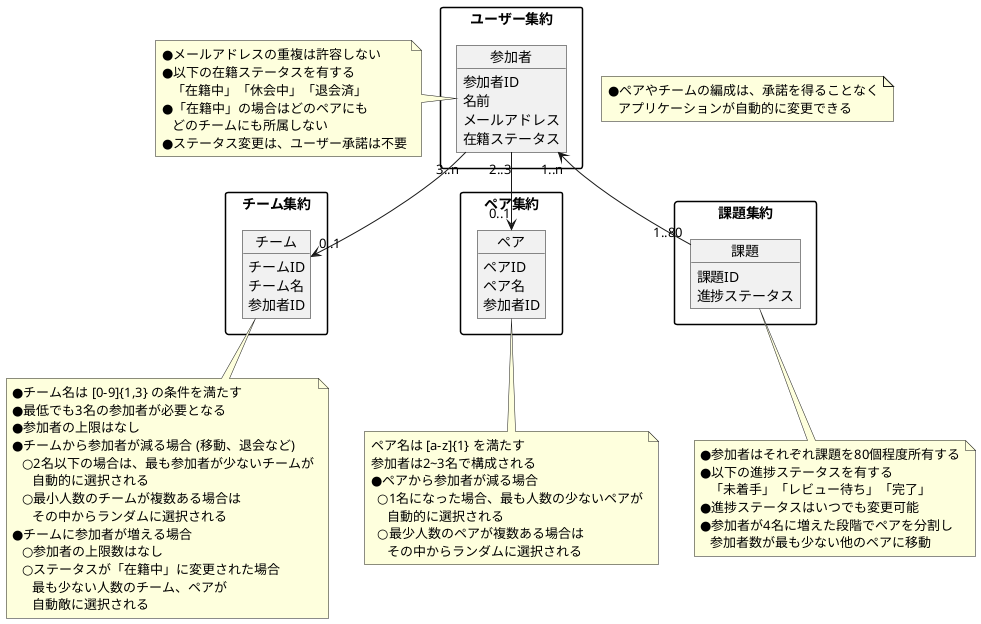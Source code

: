 @startuml domainModel

/'
  集約: packages
  オブジェクト: objects
  メモ: notes
  関連: * → コンポジッション (インスタンス参照)
        > → 集約間の連携 (ID参照)
  多重度: "<>" -()- "<>"
'/

skinparam PackageStyle rectangle
' skinparam Linetype ortho

note as 仕様
    ●ペアやチームの編成は、承諾を得ることなく
       アプリケーションが自動的に変更できる
end note

package ユーザー集約 {
    object 参加者 {
        参加者ID
        名前
        メールアドレス
        在籍ステータス
    }
}

note left of 参加者 
    ●メールアドレスの重複は許容しない
    ●以下の在籍ステータスを有する
       「在籍中」「休会中」「退会済」
    ●「在籍中」の場合はどのペアにも
       どのチームにも所属しない
    ●ステータス変更は、ユーザー承諾は不要
end note

package チーム集約 {
    object チーム {
        チームID
        チーム名
        参加者ID
    }
}

note bottom of チーム
    ●チーム名は [0-9]{1,3} の条件を満たす
    ●最低でも3名の参加者が必要となる
    ●参加者の上限はなし
    ●チームから参加者が減る場合 (移動、退会など)
       ○2名以下の場合は、最も参加者が少ないチームが
          自動的に選択される
       ○最小人数のチームが複数ある場合は
          その中からランダムに選択される
    ●チームに参加者が増える場合
       ○参加者の上限数はなし
       ○ステータスが「在籍中」に変更された場合
          最も少ない人数のチーム、ペアが
          自動敵に選択される
end note
参加者 "3..n" -down-> "0..1" チーム

package ペア集約 {
    object ペア {
        ペアID
        ペア名
        参加者ID
    }
}

note bottom of ペア
    ペア名は [a-z]{1} を満たす
    参加者は2~3名で構成される
    ●ペアから参加者が減る場合
      ○1名になった場合、最も人数の少ないペアが
         自動的に選択される
      ○最少人数のペアが複数ある場合は
         その中からランダムに選択される
end note
参加者 "2..3" -down-> "0..1" ペア

package 課題集約 {
    object 課題 {
        課題ID
        進捗ステータス
    }
}

note bottom of 課題
    ●参加者はそれぞれ課題を80個程度所有する
    ●以下の進捗ステータスを有する
       「未着手」「レビュー待ち」「完了」
    ●進捗ステータスはいつでも変更可能
    ●参加者が4名に増えた段階でペアを分割し
       参加者数が最も少ない他のペアに移動
end note
参加者 "1..n" <-- "1..80" 課題

@enduml